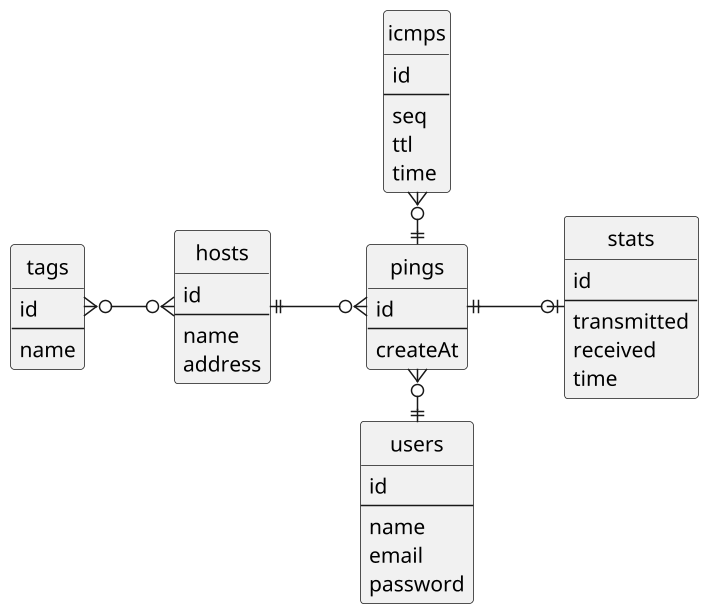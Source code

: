 @startuml
hide circle
scale 1.5
skinparam linetype ortho
skinparam monochrome true
left to right direction

entity "tags" as tag {
  id
  --
  name
}

entity "hosts" as host {
  id
  --
  name
  address
}

entity "pings" as ping {
  id
  --
  createAt
}

entity "stats" as stats {
  id
  --
  transmitted
  received
  time
}

entity "icmps" as icmp {
  id
  --
  seq
  ttl
  time
}

entity "users" as user {
  id
  --
  name
  email
  password
}

tag }o--o{ host
host ||--o{ ping
ping ||--o| stats
ping ||-upo{ icmp
user ||-upo{ ping
@enduml
